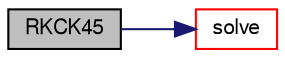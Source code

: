 digraph "RKCK45"
{
  bgcolor="transparent";
  edge [fontname="FreeSans",fontsize="10",labelfontname="FreeSans",labelfontsize="10"];
  node [fontname="FreeSans",fontsize="10",shape=record];
  rankdir="LR";
  Node0 [label="RKCK45",height=0.2,width=0.4,color="black", fillcolor="grey75", style="filled", fontcolor="black"];
  Node0 -> Node1 [color="midnightblue",fontsize="10",style="solid",fontname="FreeSans"];
  Node1 [label="solve",height=0.2,width=0.4,color="red",URL="$a25562.html#ab251311d21daf700b24723afe0ef21e0",tooltip="Solve a single step dx and return the error. "];
}
